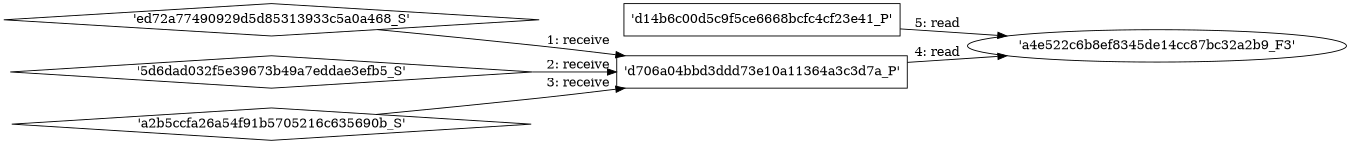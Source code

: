digraph "D:\Learning\Paper\apt\基于CTI的攻击预警\Dataset\攻击图\ASGfromALLCTI\Vulnerability Spotlight Multiple SQL, code injection vulnerabilities in OpenSIS.dot" {
rankdir="LR"
size="9"
fixedsize="false"
splines="true"
nodesep=0.3
ranksep=0
fontsize=10
overlap="scalexy"
engine= "neato"
	"'d706a04bbd3ddd73e10a11364a3c3d7a_P'" [node_type=Process shape=box]
	"'ed72a77490929d5d85313933c5a0a468_S'" [node_type=Socket shape=diamond]
	"'ed72a77490929d5d85313933c5a0a468_S'" -> "'d706a04bbd3ddd73e10a11364a3c3d7a_P'" [label="1: receive"]
	"'d706a04bbd3ddd73e10a11364a3c3d7a_P'" [node_type=Process shape=box]
	"'5d6dad032f5e39673b49a7eddae3efb5_S'" [node_type=Socket shape=diamond]
	"'5d6dad032f5e39673b49a7eddae3efb5_S'" -> "'d706a04bbd3ddd73e10a11364a3c3d7a_P'" [label="2: receive"]
	"'d706a04bbd3ddd73e10a11364a3c3d7a_P'" [node_type=Process shape=box]
	"'a2b5ccfa26a54f91b5705216c635690b_S'" [node_type=Socket shape=diamond]
	"'a2b5ccfa26a54f91b5705216c635690b_S'" -> "'d706a04bbd3ddd73e10a11364a3c3d7a_P'" [label="3: receive"]
	"'a4e522c6b8ef8345de14cc87bc32a2b9_F3'" [node_type=file shape=ellipse]
	"'d706a04bbd3ddd73e10a11364a3c3d7a_P'" [node_type=Process shape=box]
	"'d706a04bbd3ddd73e10a11364a3c3d7a_P'" -> "'a4e522c6b8ef8345de14cc87bc32a2b9_F3'" [label="4: read"]
	"'a4e522c6b8ef8345de14cc87bc32a2b9_F3'" [node_type=file shape=ellipse]
	"'d14b6c00d5c9f5ce6668bcfc4cf23e41_P'" [node_type=Process shape=box]
	"'d14b6c00d5c9f5ce6668bcfc4cf23e41_P'" -> "'a4e522c6b8ef8345de14cc87bc32a2b9_F3'" [label="5: read"]
}
